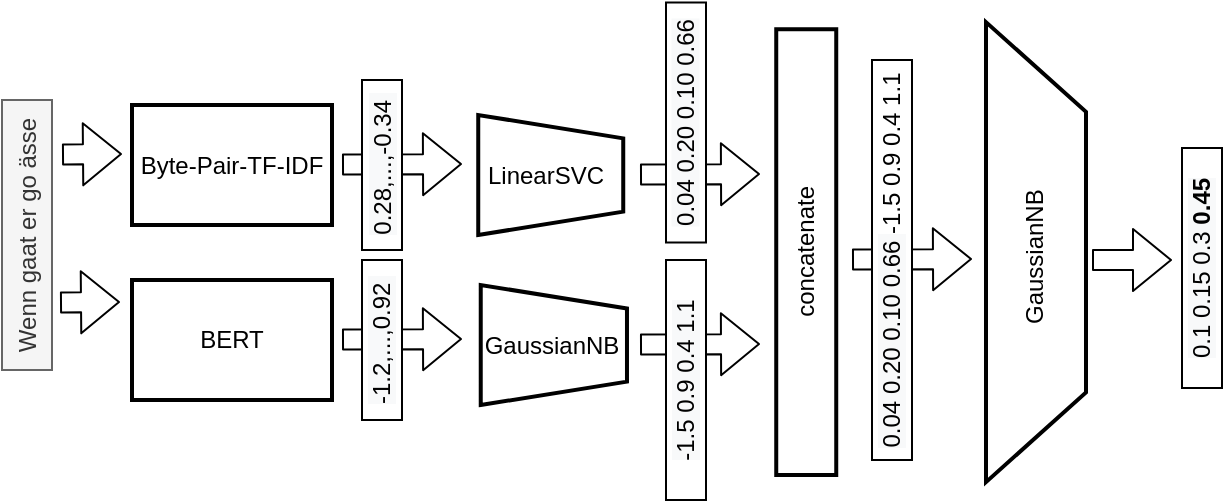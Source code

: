 <mxfile version="13.9.9" type="device"><diagram id="GPe6kTI_wvaHtJHhyd1X" name="Seite-1"><mxGraphModel dx="1106" dy="852" grid="1" gridSize="10" guides="1" tooltips="1" connect="1" arrows="1" fold="1" page="1" pageScale="1" pageWidth="827" pageHeight="1169" math="0" shadow="0"><root><mxCell id="0"/><mxCell id="1" parent="0"/><mxCell id="X2FlD2R9BNp_OKYXN6Ld-61" value="" style="shape=flexArrow;endArrow=classic;html=1;exitX=0.25;exitY=1;exitDx=0;exitDy=0;" edge="1" parent="1"><mxGeometry width="50" height="50" relative="1" as="geometry"><mxPoint x="520" y="654.75" as="sourcePoint"/><mxPoint x="580" y="654.5" as="targetPoint"/></mxGeometry></mxCell><mxCell id="X2FlD2R9BNp_OKYXN6Ld-53" value="" style="shape=flexArrow;endArrow=classic;html=1;exitX=0.25;exitY=1;exitDx=0;exitDy=0;" edge="1" parent="1"><mxGeometry width="50" height="50" relative="1" as="geometry"><mxPoint x="265" y="694.76" as="sourcePoint"/><mxPoint x="325" y="694.51" as="targetPoint"/></mxGeometry></mxCell><mxCell id="X2FlD2R9BNp_OKYXN6Ld-51" value="" style="shape=flexArrow;endArrow=classic;html=1;exitX=0.25;exitY=1;exitDx=0;exitDy=0;" edge="1" parent="1"><mxGeometry width="50" height="50" relative="1" as="geometry"><mxPoint x="265" y="607.25" as="sourcePoint"/><mxPoint x="325" y="607" as="targetPoint"/></mxGeometry></mxCell><mxCell id="X2FlD2R9BNp_OKYXN6Ld-12" value="BERT" style="rounded=0;whiteSpace=wrap;html=1;strokeWidth=2;" vertex="1" parent="1"><mxGeometry x="160" y="665" width="100" height="60" as="geometry"/></mxCell><mxCell id="X2FlD2R9BNp_OKYXN6Ld-15" value="&lt;span style=&quot;color: rgb(0 , 0 , 0) ; font-family: &amp;#34;helvetica&amp;#34; ; font-size: 12px ; font-style: normal ; font-weight: 400 ; letter-spacing: normal ; text-align: center ; text-indent: 0px ; text-transform: none ; word-spacing: 0px ; background-color: rgb(248 , 249 , 250) ; display: inline ; float: none&quot;&gt;0.28,...,-0.34&amp;nbsp;&lt;/span&gt;" style="rounded=0;whiteSpace=wrap;html=1;rotation=-90;" vertex="1" parent="1"><mxGeometry x="242.5" y="597.5" width="85" height="20" as="geometry"/></mxCell><mxCell id="X2FlD2R9BNp_OKYXN6Ld-16" value="" style="shape=flexArrow;endArrow=classic;html=1;exitX=0.25;exitY=1;exitDx=0;exitDy=0;" edge="1" parent="1"><mxGeometry width="50" height="50" relative="1" as="geometry"><mxPoint x="124" y="676.25" as="sourcePoint"/><mxPoint x="154" y="676" as="targetPoint"/></mxGeometry></mxCell><mxCell id="X2FlD2R9BNp_OKYXN6Ld-9" value="Wenn gaat er go ässe" style="text;html=1;align=center;verticalAlign=middle;whiteSpace=wrap;rounded=0;fillColor=#f5f5f5;strokeColor=#666666;fontColor=#333333;rotation=-90;" vertex="1" parent="1"><mxGeometry x="40" y="630" width="135" height="25" as="geometry"/></mxCell><mxCell id="X2FlD2R9BNp_OKYXN6Ld-18" value="Byte-Pair-TF-IDF" style="rounded=0;whiteSpace=wrap;html=1;strokeWidth=2;" vertex="1" parent="1"><mxGeometry x="160" y="577.5" width="100" height="60" as="geometry"/></mxCell><mxCell id="X2FlD2R9BNp_OKYXN6Ld-45" value="" style="shape=flexArrow;endArrow=classic;html=1;exitX=0.25;exitY=1;exitDx=0;exitDy=0;" edge="1" parent="1"><mxGeometry width="50" height="50" relative="1" as="geometry"><mxPoint x="125" y="602.25" as="sourcePoint"/><mxPoint x="155" y="602" as="targetPoint"/></mxGeometry></mxCell><mxCell id="X2FlD2R9BNp_OKYXN6Ld-6" value="" style="verticalLabelPosition=bottom;verticalAlign=top;html=1;shape=trapezoid;perimeter=trapezoidPerimeter;whiteSpace=wrap;size=0.195;arcSize=10;flipV=1;strokeWidth=2;rotation=-90;" vertex="1" parent="1"><mxGeometry x="339.37" y="576.25" width="60" height="72.5" as="geometry"/></mxCell><mxCell id="X2FlD2R9BNp_OKYXN6Ld-7" value="LinearSVC" style="text;html=1;strokeColor=none;fillColor=none;align=center;verticalAlign=middle;whiteSpace=wrap;rounded=0;rotation=0;" vertex="1" parent="1"><mxGeometry x="347.12" y="602.5" width="40" height="20" as="geometry"/></mxCell><mxCell id="X2FlD2R9BNp_OKYXN6Ld-48" value="" style="verticalLabelPosition=bottom;verticalAlign=top;html=1;shape=trapezoid;perimeter=trapezoidPerimeter;whiteSpace=wrap;size=0.195;arcSize=10;flipV=1;strokeWidth=2;rotation=-90;" vertex="1" parent="1"><mxGeometry x="340.93" y="660.95" width="60" height="73.12" as="geometry"/></mxCell><mxCell id="X2FlD2R9BNp_OKYXN6Ld-49" value="GaussianNB" style="text;html=1;strokeColor=none;fillColor=none;align=center;verticalAlign=middle;whiteSpace=wrap;rounded=0;rotation=0;" vertex="1" parent="1"><mxGeometry x="350.12" y="687.5" width="40" height="20" as="geometry"/></mxCell><mxCell id="X2FlD2R9BNp_OKYXN6Ld-50" value="&lt;span style=&quot;color: rgb(0 , 0 , 0) ; font-family: &amp;#34;helvetica&amp;#34; ; font-size: 12px ; font-style: normal ; font-weight: 400 ; letter-spacing: normal ; text-align: center ; text-indent: 0px ; text-transform: none ; word-spacing: 0px ; background-color: rgb(248 , 249 , 250) ; display: inline ; float: none&quot;&gt;-1.2,...,0.92&amp;nbsp;&lt;/span&gt;" style="rounded=0;whiteSpace=wrap;html=1;rotation=-90;" vertex="1" parent="1"><mxGeometry x="245" y="685" width="80" height="20" as="geometry"/></mxCell><mxCell id="X2FlD2R9BNp_OKYXN6Ld-57" value="" style="shape=flexArrow;endArrow=classic;html=1;exitX=0.25;exitY=1;exitDx=0;exitDy=0;" edge="1" parent="1"><mxGeometry width="50" height="50" relative="1" as="geometry"><mxPoint x="414" y="612.25" as="sourcePoint"/><mxPoint x="474" y="612" as="targetPoint"/></mxGeometry></mxCell><mxCell id="X2FlD2R9BNp_OKYXN6Ld-58" value="" style="shape=flexArrow;endArrow=classic;html=1;exitX=0.25;exitY=1;exitDx=0;exitDy=0;" edge="1" parent="1"><mxGeometry width="50" height="50" relative="1" as="geometry"><mxPoint x="414" y="697.25" as="sourcePoint"/><mxPoint x="474" y="697" as="targetPoint"/></mxGeometry></mxCell><mxCell id="X2FlD2R9BNp_OKYXN6Ld-56" value="&lt;span style=&quot;color: rgb(0 , 0 , 0) ; font-family: &amp;#34;helvetica&amp;#34; ; font-size: 12px ; font-style: normal ; font-weight: 400 ; letter-spacing: normal ; text-align: center ; text-indent: 0px ; text-transform: none ; word-spacing: 0px ; background-color: rgb(248 , 249 , 250) ; display: inline ; float: none&quot;&gt;-1.5 0.9 0.4 1.1&lt;/span&gt;" style="rounded=0;whiteSpace=wrap;html=1;rotation=-90;" vertex="1" parent="1"><mxGeometry x="377" y="705" width="120" height="20" as="geometry"/></mxCell><mxCell id="X2FlD2R9BNp_OKYXN6Ld-54" value="&lt;span style=&quot;color: rgb(0 , 0 , 0) ; font-family: &amp;#34;helvetica&amp;#34; ; font-size: 12px ; font-style: normal ; font-weight: 400 ; letter-spacing: normal ; text-align: center ; text-indent: 0px ; text-transform: none ; word-spacing: 0px ; background-color: rgb(248 , 249 , 250) ; display: inline ; float: none&quot;&gt;0.04 0.20 0.10 0.66&lt;/span&gt;" style="rounded=0;whiteSpace=wrap;html=1;rotation=-90;" vertex="1" parent="1"><mxGeometry x="377" y="576.25" width="120" height="20" as="geometry"/></mxCell><mxCell id="X2FlD2R9BNp_OKYXN6Ld-59" value="concatenate" style="rounded=0;whiteSpace=wrap;html=1;strokeWidth=2;fillColor=#ffffff;rotation=-90;" vertex="1" parent="1"><mxGeometry x="385.68" y="636.06" width="222.88" height="30" as="geometry"/></mxCell><mxCell id="X2FlD2R9BNp_OKYXN6Ld-60" value="&lt;span style=&quot;color: rgb(0 , 0 , 0) ; font-family: &amp;#34;helvetica&amp;#34; ; font-size: 12px ; font-style: normal ; font-weight: 400 ; letter-spacing: normal ; text-align: center ; text-indent: 0px ; text-transform: none ; word-spacing: 0px ; background-color: rgb(248 , 249 , 250) ; display: inline ; float: none&quot;&gt;0.04 0.20 0.10 0.66&amp;nbsp;&lt;/span&gt;&lt;span style=&quot;font-family: &amp;#34;helvetica&amp;#34;&quot;&gt;-1.5 0.9 0.4 1.1&lt;/span&gt;" style="rounded=0;whiteSpace=wrap;html=1;rotation=-90;" vertex="1" parent="1"><mxGeometry x="440" y="645" width="200" height="20" as="geometry"/></mxCell><mxCell id="X2FlD2R9BNp_OKYXN6Ld-62" value="" style="verticalLabelPosition=bottom;verticalAlign=top;html=1;shape=trapezoid;perimeter=trapezoidPerimeter;whiteSpace=wrap;size=0.195;arcSize=10;flipV=1;strokeWidth=2;rotation=-90;" vertex="1" parent="1"><mxGeometry x="497" y="626.06" width="230" height="50" as="geometry"/></mxCell><mxCell id="X2FlD2R9BNp_OKYXN6Ld-63" value="GaussianNB" style="text;html=1;strokeColor=none;fillColor=none;align=center;verticalAlign=middle;whiteSpace=wrap;rounded=0;rotation=-90;" vertex="1" parent="1"><mxGeometry x="566" y="644.997" width="92" height="16.667" as="geometry"/></mxCell><mxCell id="X2FlD2R9BNp_OKYXN6Ld-64" value="&lt;span style=&quot;color: rgb(0 , 0 , 0) ; font-family: &amp;#34;helvetica&amp;#34; ; font-size: 12px ; font-style: normal ; font-weight: 400 ; letter-spacing: normal ; text-align: center ; text-indent: 0px ; text-transform: none ; word-spacing: 0px ; background-color: rgb(248 , 249 , 250) ; display: inline ; float: none&quot;&gt;0.1 0.15 0.3 &lt;/span&gt;&lt;span style=&quot;color: rgb(0 , 0 , 0) ; font-family: &amp;#34;helvetica&amp;#34; ; font-size: 12px ; font-style: normal ; letter-spacing: normal ; text-align: center ; text-indent: 0px ; text-transform: none ; word-spacing: 0px ; background-color: rgb(248 , 249 , 250) ; display: inline ; float: none&quot;&gt;&lt;b&gt;0.45&lt;/b&gt;&lt;/span&gt;" style="rounded=0;whiteSpace=wrap;html=1;rotation=-90;" vertex="1" parent="1"><mxGeometry x="635" y="649" width="120" height="20" as="geometry"/></mxCell><mxCell id="X2FlD2R9BNp_OKYXN6Ld-65" value="" style="shape=flexArrow;endArrow=classic;html=1;" edge="1" parent="1"><mxGeometry width="50" height="50" relative="1" as="geometry"><mxPoint x="640" y="655" as="sourcePoint"/><mxPoint x="680" y="655" as="targetPoint"/></mxGeometry></mxCell></root></mxGraphModel></diagram></mxfile>